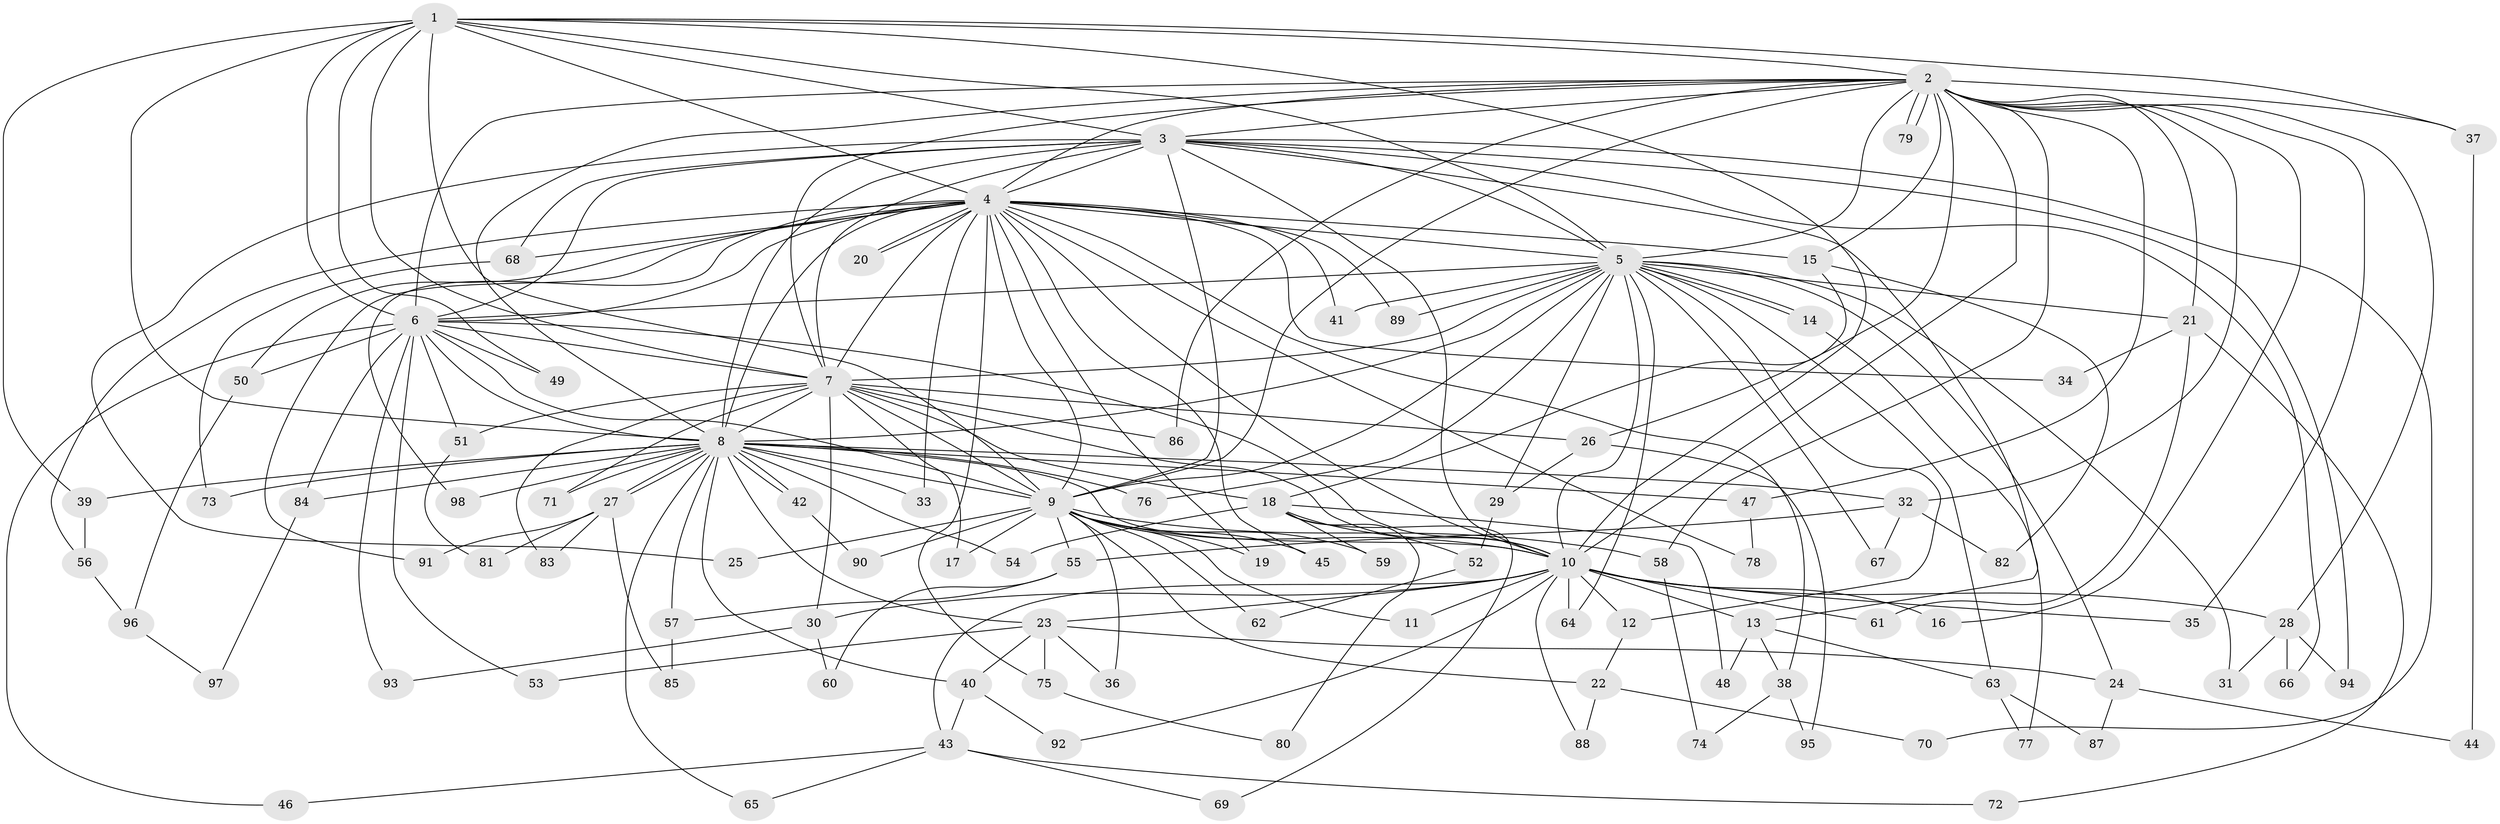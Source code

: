 // Generated by graph-tools (version 1.1) at 2025/01/03/09/25 03:01:16]
// undirected, 98 vertices, 221 edges
graph export_dot {
graph [start="1"]
  node [color=gray90,style=filled];
  1;
  2;
  3;
  4;
  5;
  6;
  7;
  8;
  9;
  10;
  11;
  12;
  13;
  14;
  15;
  16;
  17;
  18;
  19;
  20;
  21;
  22;
  23;
  24;
  25;
  26;
  27;
  28;
  29;
  30;
  31;
  32;
  33;
  34;
  35;
  36;
  37;
  38;
  39;
  40;
  41;
  42;
  43;
  44;
  45;
  46;
  47;
  48;
  49;
  50;
  51;
  52;
  53;
  54;
  55;
  56;
  57;
  58;
  59;
  60;
  61;
  62;
  63;
  64;
  65;
  66;
  67;
  68;
  69;
  70;
  71;
  72;
  73;
  74;
  75;
  76;
  77;
  78;
  79;
  80;
  81;
  82;
  83;
  84;
  85;
  86;
  87;
  88;
  89;
  90;
  91;
  92;
  93;
  94;
  95;
  96;
  97;
  98;
  1 -- 2;
  1 -- 3;
  1 -- 4;
  1 -- 5;
  1 -- 6;
  1 -- 7;
  1 -- 8;
  1 -- 9;
  1 -- 10;
  1 -- 37;
  1 -- 39;
  1 -- 49;
  2 -- 3;
  2 -- 4;
  2 -- 5;
  2 -- 6;
  2 -- 7;
  2 -- 8;
  2 -- 9;
  2 -- 10;
  2 -- 15;
  2 -- 16;
  2 -- 21;
  2 -- 26;
  2 -- 28;
  2 -- 32;
  2 -- 35;
  2 -- 37;
  2 -- 47;
  2 -- 58;
  2 -- 79;
  2 -- 79;
  2 -- 86;
  3 -- 4;
  3 -- 5;
  3 -- 6;
  3 -- 7;
  3 -- 8;
  3 -- 9;
  3 -- 10;
  3 -- 13;
  3 -- 25;
  3 -- 66;
  3 -- 68;
  3 -- 70;
  3 -- 94;
  4 -- 5;
  4 -- 6;
  4 -- 7;
  4 -- 8;
  4 -- 9;
  4 -- 10;
  4 -- 15;
  4 -- 19;
  4 -- 20;
  4 -- 20;
  4 -- 33;
  4 -- 34;
  4 -- 38;
  4 -- 41;
  4 -- 45;
  4 -- 50;
  4 -- 56;
  4 -- 68;
  4 -- 75;
  4 -- 78;
  4 -- 89;
  4 -- 91;
  4 -- 98;
  5 -- 6;
  5 -- 7;
  5 -- 8;
  5 -- 9;
  5 -- 10;
  5 -- 12;
  5 -- 14;
  5 -- 14;
  5 -- 21;
  5 -- 24;
  5 -- 29;
  5 -- 31;
  5 -- 41;
  5 -- 63;
  5 -- 64;
  5 -- 67;
  5 -- 76;
  5 -- 89;
  6 -- 7;
  6 -- 8;
  6 -- 9;
  6 -- 10;
  6 -- 46;
  6 -- 49;
  6 -- 50;
  6 -- 51;
  6 -- 53;
  6 -- 84;
  6 -- 93;
  7 -- 8;
  7 -- 9;
  7 -- 10;
  7 -- 17;
  7 -- 18;
  7 -- 26;
  7 -- 30;
  7 -- 51;
  7 -- 71;
  7 -- 83;
  7 -- 86;
  8 -- 9;
  8 -- 10;
  8 -- 23;
  8 -- 27;
  8 -- 27;
  8 -- 32;
  8 -- 33;
  8 -- 39;
  8 -- 40;
  8 -- 42;
  8 -- 42;
  8 -- 47;
  8 -- 54;
  8 -- 57;
  8 -- 65;
  8 -- 71;
  8 -- 73;
  8 -- 76;
  8 -- 84;
  8 -- 98;
  9 -- 10;
  9 -- 11;
  9 -- 17;
  9 -- 19;
  9 -- 22;
  9 -- 25;
  9 -- 36;
  9 -- 45;
  9 -- 55;
  9 -- 58;
  9 -- 59;
  9 -- 62;
  9 -- 90;
  10 -- 11;
  10 -- 12;
  10 -- 13;
  10 -- 16;
  10 -- 23;
  10 -- 28;
  10 -- 30;
  10 -- 35;
  10 -- 43;
  10 -- 61;
  10 -- 64;
  10 -- 88;
  10 -- 92;
  12 -- 22;
  13 -- 38;
  13 -- 48;
  13 -- 63;
  14 -- 77;
  15 -- 18;
  15 -- 82;
  18 -- 48;
  18 -- 52;
  18 -- 54;
  18 -- 59;
  18 -- 69;
  18 -- 80;
  21 -- 34;
  21 -- 61;
  21 -- 72;
  22 -- 70;
  22 -- 88;
  23 -- 24;
  23 -- 36;
  23 -- 40;
  23 -- 53;
  23 -- 75;
  24 -- 44;
  24 -- 87;
  26 -- 29;
  26 -- 95;
  27 -- 81;
  27 -- 83;
  27 -- 85;
  27 -- 91;
  28 -- 31;
  28 -- 66;
  28 -- 94;
  29 -- 52;
  30 -- 60;
  30 -- 93;
  32 -- 55;
  32 -- 67;
  32 -- 82;
  37 -- 44;
  38 -- 74;
  38 -- 95;
  39 -- 56;
  40 -- 43;
  40 -- 92;
  42 -- 90;
  43 -- 46;
  43 -- 65;
  43 -- 69;
  43 -- 72;
  47 -- 78;
  50 -- 96;
  51 -- 81;
  52 -- 62;
  55 -- 57;
  55 -- 60;
  56 -- 96;
  57 -- 85;
  58 -- 74;
  63 -- 77;
  63 -- 87;
  68 -- 73;
  75 -- 80;
  84 -- 97;
  96 -- 97;
}

